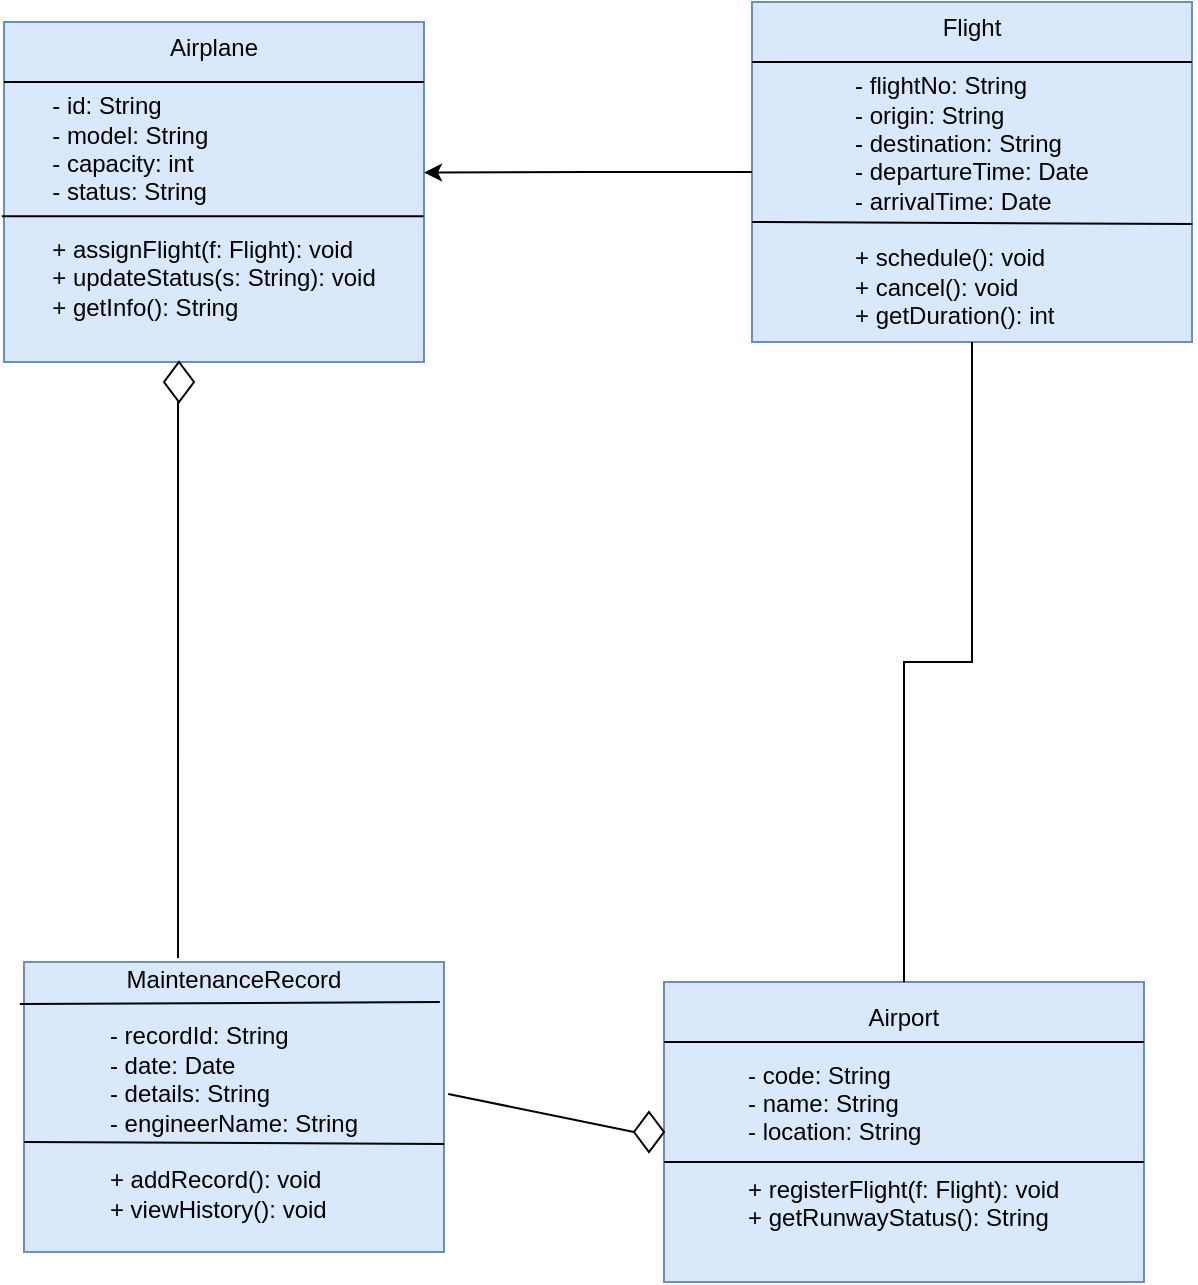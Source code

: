 <mxfile scale="1" border="0" version="28.2.7">
  <diagram name="Airplane UML Diagram" id="AkZRyPAdpT2aLgV5QMoy">
    <mxGraphModel dx="1306" dy="870" grid="1" gridSize="10" guides="1" tooltips="1" connect="1" arrows="1" fold="1" page="1" pageScale="1" pageWidth="827" pageHeight="1169" math="0" shadow="0">
      <root>
        <mxCell id="0" />
        <mxCell id="1" parent="0" />
        <mxCell id="tr-UQ3Ny3N0iNai335fQ-42" style="edgeStyle=orthogonalEdgeStyle;rounded=0;orthogonalLoop=1;jettySize=auto;html=1;exitX=0.5;exitY=1;exitDx=0;exitDy=0;endArrow=none;endFill=0;entryX=0.381;entryY=-0.014;entryDx=0;entryDy=0;entryPerimeter=0;" parent="1" edge="1">
          <mxGeometry relative="1" as="geometry">
            <mxPoint x="127" y="220" as="sourcePoint" />
            <mxPoint x="127.01" y="497.97" as="targetPoint" />
          </mxGeometry>
        </mxCell>
        <mxCell id="tr-UQ3Ny3N0iNai335fQ-1" value="&lt;div&gt;Airplane&lt;/div&gt;&lt;div&gt;&lt;br&gt;&lt;/div&gt;&lt;div style=&quot;text-align: left;&quot;&gt;- id: String&lt;/div&gt;&lt;div style=&quot;text-align: left;&quot;&gt;- model: String&lt;/div&gt;&lt;div style=&quot;text-align: left;&quot;&gt;- capacity: int&lt;/div&gt;&lt;div style=&quot;text-align: left;&quot;&gt;- status: String&lt;/div&gt;&lt;div style=&quot;text-align: left;&quot;&gt;&lt;br&gt;&lt;/div&gt;&lt;div style=&quot;text-align: left;&quot;&gt;+ assignFlight(f: Flight): void&lt;/div&gt;&lt;div style=&quot;text-align: left;&quot;&gt;+ updateStatus(s: String): void&lt;/div&gt;&lt;div style=&quot;text-align: left;&quot;&gt;+ getInfo(): String&lt;/div&gt;&lt;div&gt;&lt;br&gt;&lt;/div&gt;" style="rounded=0;whiteSpace=wrap;html=1;fillColor=#dae8fc;strokeColor=#6c8ebf;fontSize=12;" parent="1" vertex="1">
          <mxGeometry x="40" y="30" width="210" height="170" as="geometry" />
        </mxCell>
        <mxCell id="tr-UQ3Ny3N0iNai335fQ-2" value="&lt;div&gt;Flight&lt;/div&gt;&lt;div&gt;&lt;br&gt;&lt;/div&gt;&lt;div style=&quot;text-align: left;&quot;&gt;- flightNo: String&lt;/div&gt;&lt;div style=&quot;text-align: left;&quot;&gt;- origin: String&lt;/div&gt;&lt;div style=&quot;text-align: left;&quot;&gt;- destination: String&lt;/div&gt;&lt;div style=&quot;text-align: left;&quot;&gt;- departureTime: Date&lt;/div&gt;&lt;div style=&quot;text-align: left;&quot;&gt;- arrivalTime: Date&lt;/div&gt;&lt;div style=&quot;text-align: left;&quot;&gt;&lt;br&gt;&lt;/div&gt;&lt;div style=&quot;text-align: left;&quot;&gt;+ schedule(): void&lt;/div&gt;&lt;div style=&quot;text-align: left;&quot;&gt;+ cancel(): void&lt;/div&gt;&lt;div style=&quot;text-align: left;&quot;&gt;+ getDuration(): int&lt;/div&gt;" style="rounded=0;whiteSpace=wrap;html=1;fillColor=#dae8fc;strokeColor=#6c8ebf;fontSize=12;" parent="1" vertex="1">
          <mxGeometry x="414" y="20" width="220" height="170" as="geometry" />
        </mxCell>
        <mxCell id="tr-UQ3Ny3N0iNai335fQ-7" value="&lt;blockquote style=&quot;margin: 0 0 0 40px; border: none; padding: 0px;&quot;&gt;&lt;div style=&quot;text-align: center;&quot;&gt;Airport&lt;/div&gt;&lt;div&gt;&lt;br&gt;&lt;/div&gt;&lt;div&gt;- code: String&lt;/div&gt;&lt;div&gt;- name: String&lt;/div&gt;&lt;div&gt;- location: String&lt;/div&gt;&lt;div&gt;&lt;br&gt;&lt;/div&gt;&lt;div&gt;+ registerFlight(f: Flight): void&lt;/div&gt;&lt;div&gt;+ getRunwayStatus(): String&lt;/div&gt;&lt;/blockquote&gt;&lt;div&gt;&lt;br&gt;&lt;/div&gt;" style="rounded=0;whiteSpace=wrap;html=1;fillColor=#dae8fc;strokeColor=#6c8ebf;fontSize=12;align=left;" parent="1" vertex="1">
          <mxGeometry x="370" y="510" width="240" height="150" as="geometry" />
        </mxCell>
        <mxCell id="tr-UQ3Ny3N0iNai335fQ-9" value="&lt;div&gt;MaintenanceRecord&lt;/div&gt;&lt;div&gt;&lt;span style=&quot;color: rgba(0, 0, 0, 0); font-family: monospace; font-size: 0px; text-align: start; text-wrap-mode: nowrap;&quot;&gt;%3CmxGraphModel%3E%3Croot%3E%3CmxCell%20id%3D%220%22%2F%3E%3CmxCell%20id%3D%221%22%20parent%3D%220%22%2F%3E%3CmxCell%20id%3D%222%22%20value%3D%22%22%20style%3D%22endArrow%3Dnone%3Bhtml%3D1%3Brounded%3D0%3BexitX%3D-0.005%3BexitY%3D0.571%3BexitDx%3D0%3BexitDy%3D0%3BexitPerimeter%3D0%3BentryX%3D0.998%3BentryY%3D0.649%3BentryDx%3D0%3BentryDy%3D0%3BentryPerimeter%3D0%3B%22%20edge%3D%221%22%20parent%3D%221%22%3E%3CmxGeometry%20width%3D%2250%22%20height%3D%2250%22%20relative%3D%221%22%20as%3D%22geometry%22%3E%3CmxPoint%20x%3D%22760%22%20y%3D%22140%22%20as%3D%22sourcePoint%22%2F%3E%3CmxPoint%20x%3D%22960%22%20y%3D%22140%22%20as%3D%22targetPoint%22%2F%3E%3C%2FmxGeometry%3E%3C%2FmxCell%3E%3C%2Froot%3E%3C%2FmxGraphModel%3E&lt;/span&gt;&lt;/div&gt;&lt;div style=&quot;text-align: left;&quot;&gt;- recordId: String&lt;/div&gt;&lt;div style=&quot;text-align: left;&quot;&gt;- date: Date&lt;/div&gt;&lt;div style=&quot;text-align: left;&quot;&gt;- details: String&lt;/div&gt;&lt;div style=&quot;text-align: left;&quot;&gt;- engineerName: String&lt;/div&gt;&lt;div style=&quot;text-align: left;&quot;&gt;&lt;br&gt;&lt;/div&gt;&lt;div style=&quot;text-align: left;&quot;&gt;+ addRecord(): void&lt;/div&gt;&lt;div style=&quot;text-align: left;&quot;&gt;+ viewHistory(): void&lt;/div&gt;&lt;div style=&quot;text-align: left;&quot;&gt;&lt;br&gt;&lt;/div&gt;" style="rounded=0;whiteSpace=wrap;html=1;fillColor=#dae8fc;strokeColor=#6c8ebf;fontSize=12;" parent="1" vertex="1">
          <mxGeometry x="50" y="500" width="210" height="145" as="geometry" />
        </mxCell>
        <mxCell id="tr-UQ3Ny3N0iNai335fQ-10" value="" style="endArrow=none;html=1;rounded=0;exitX=-0.005;exitY=0.571;exitDx=0;exitDy=0;exitPerimeter=0;entryX=0.999;entryY=0.571;entryDx=0;entryDy=0;entryPerimeter=0;" parent="1" source="tr-UQ3Ny3N0iNai335fQ-1" target="tr-UQ3Ny3N0iNai335fQ-1" edge="1">
          <mxGeometry width="50" height="50" relative="1" as="geometry">
            <mxPoint x="390" y="440" as="sourcePoint" />
            <mxPoint x="440" y="390" as="targetPoint" />
          </mxGeometry>
        </mxCell>
        <mxCell id="tr-UQ3Ny3N0iNai335fQ-12" value="" style="endArrow=none;html=1;rounded=0;exitX=-0.005;exitY=0.571;exitDx=0;exitDy=0;exitPerimeter=0;entryX=1.001;entryY=0.653;entryDx=0;entryDy=0;entryPerimeter=0;" parent="1" target="tr-UQ3Ny3N0iNai335fQ-2" edge="1">
          <mxGeometry width="50" height="50" relative="1" as="geometry">
            <mxPoint x="414" y="130" as="sourcePoint" />
            <mxPoint x="625" y="130" as="targetPoint" />
          </mxGeometry>
        </mxCell>
        <mxCell id="tr-UQ3Ny3N0iNai335fQ-14" value="" style="endArrow=none;html=1;rounded=0;exitX=-0.005;exitY=0.571;exitDx=0;exitDy=0;exitPerimeter=0;" parent="1" edge="1">
          <mxGeometry width="50" height="50" relative="1" as="geometry">
            <mxPoint x="40" y="60" as="sourcePoint" />
            <mxPoint x="250" y="60" as="targetPoint" />
          </mxGeometry>
        </mxCell>
        <mxCell id="tr-UQ3Ny3N0iNai335fQ-15" value="" style="endArrow=none;html=1;rounded=0;exitX=-0.005;exitY=0.571;exitDx=0;exitDy=0;exitPerimeter=0;" parent="1" edge="1">
          <mxGeometry width="50" height="50" relative="1" as="geometry">
            <mxPoint x="414" y="50" as="sourcePoint" />
            <mxPoint x="634" y="50" as="targetPoint" />
          </mxGeometry>
        </mxCell>
        <mxCell id="tr-UQ3Ny3N0iNai335fQ-23" value="" style="endArrow=none;html=1;rounded=0;exitX=0;exitY=0.6;exitDx=0;exitDy=0;exitPerimeter=0;entryX=1;entryY=0.6;entryDx=0;entryDy=0;entryPerimeter=0;" parent="1" target="tr-UQ3Ny3N0iNai335fQ-7" edge="1" source="tr-UQ3Ny3N0iNai335fQ-7">
          <mxGeometry width="50" height="50" relative="1" as="geometry">
            <mxPoint x="280" y="359.5" as="sourcePoint" />
            <mxPoint x="479" y="360.5" as="targetPoint" />
          </mxGeometry>
        </mxCell>
        <mxCell id="tr-UQ3Ny3N0iNai335fQ-28" value="" style="endArrow=none;html=1;rounded=0;exitX=0.99;exitY=0.138;exitDx=0;exitDy=0;exitPerimeter=0;entryX=-0.01;entryY=0.145;entryDx=0;entryDy=0;entryPerimeter=0;" parent="1" target="tr-UQ3Ny3N0iNai335fQ-9" edge="1" source="tr-UQ3Ny3N0iNai335fQ-9">
          <mxGeometry width="50" height="50" relative="1" as="geometry">
            <mxPoint x="280" y="520" as="sourcePoint" />
            <mxPoint x="460" y="520.59" as="targetPoint" />
          </mxGeometry>
        </mxCell>
        <mxCell id="tr-UQ3Ny3N0iNai335fQ-29" value="" style="endArrow=none;html=1;rounded=0;exitX=-0.005;exitY=0.571;exitDx=0;exitDy=0;exitPerimeter=0;entryX=1.002;entryY=0.145;entryDx=0;entryDy=0;entryPerimeter=0;" parent="1" edge="1">
          <mxGeometry width="50" height="50" relative="1" as="geometry">
            <mxPoint x="50" y="590" as="sourcePoint" />
            <mxPoint x="260" y="591" as="targetPoint" />
          </mxGeometry>
        </mxCell>
        <mxCell id="tr-UQ3Ny3N0iNai335fQ-31" value="" style="endArrow=none;html=1;rounded=0;exitX=1.01;exitY=0.455;exitDx=0;exitDy=0;exitPerimeter=0;entryX=0;entryY=0.5;entryDx=0;entryDy=0;" parent="1" source="tr-UQ3Ny3N0iNai335fQ-32" target="tr-UQ3Ny3N0iNai335fQ-7" edge="1">
          <mxGeometry width="50" height="50" relative="1" as="geometry">
            <mxPoint x="440" y="340" as="sourcePoint" />
            <mxPoint x="380" y="440" as="targetPoint" />
            <Array as="points" />
          </mxGeometry>
        </mxCell>
        <mxCell id="tr-UQ3Ny3N0iNai335fQ-46" style="edgeStyle=orthogonalEdgeStyle;rounded=0;orthogonalLoop=1;jettySize=auto;html=1;endArrow=none;endFill=0;" parent="1" source="tr-UQ3Ny3N0iNai335fQ-2" target="tr-UQ3Ny3N0iNai335fQ-7" edge="1">
          <mxGeometry relative="1" as="geometry">
            <Array as="points" />
          </mxGeometry>
        </mxCell>
        <mxCell id="tr-UQ3Ny3N0iNai335fQ-48" style="edgeStyle=orthogonalEdgeStyle;rounded=0;orthogonalLoop=1;jettySize=auto;html=1;exitX=0;exitY=0.5;exitDx=0;exitDy=0;entryX=1;entryY=0.443;entryDx=0;entryDy=0;entryPerimeter=0;" parent="1" source="tr-UQ3Ny3N0iNai335fQ-2" target="tr-UQ3Ny3N0iNai335fQ-1" edge="1">
          <mxGeometry relative="1" as="geometry" />
        </mxCell>
        <mxCell id="mU-rGUMBnhlQS2hINuwA-1" value="" style="endArrow=none;html=1;rounded=0;exitX=0;exitY=0.6;exitDx=0;exitDy=0;exitPerimeter=0;entryX=1;entryY=0.2;entryDx=0;entryDy=0;entryPerimeter=0;" edge="1" parent="1" target="tr-UQ3Ny3N0iNai335fQ-7">
          <mxGeometry width="50" height="50" relative="1" as="geometry">
            <mxPoint x="370" y="540" as="sourcePoint" />
            <mxPoint x="570" y="540" as="targetPoint" />
          </mxGeometry>
        </mxCell>
        <mxCell id="mU-rGUMBnhlQS2hINuwA-2" value="" style="endArrow=none;html=1;rounded=0;exitX=1.01;exitY=0.455;exitDx=0;exitDy=0;exitPerimeter=0;entryX=0;entryY=0.5;entryDx=0;entryDy=0;" edge="1" parent="1" source="tr-UQ3Ny3N0iNai335fQ-9" target="tr-UQ3Ny3N0iNai335fQ-32">
          <mxGeometry width="50" height="50" relative="1" as="geometry">
            <mxPoint x="262" y="566" as="sourcePoint" />
            <mxPoint x="370" y="585" as="targetPoint" />
            <Array as="points" />
          </mxGeometry>
        </mxCell>
        <mxCell id="tr-UQ3Ny3N0iNai335fQ-32" value="" style="rhombus;whiteSpace=wrap;html=1;" parent="1" vertex="1">
          <mxGeometry x="355" y="575" width="15" height="20" as="geometry" />
        </mxCell>
        <mxCell id="mU-rGUMBnhlQS2hINuwA-5" value="" style="rhombus;whiteSpace=wrap;html=1;" vertex="1" parent="1">
          <mxGeometry x="120" y="200" width="15" height="20" as="geometry" />
        </mxCell>
      </root>
    </mxGraphModel>
  </diagram>
</mxfile>
